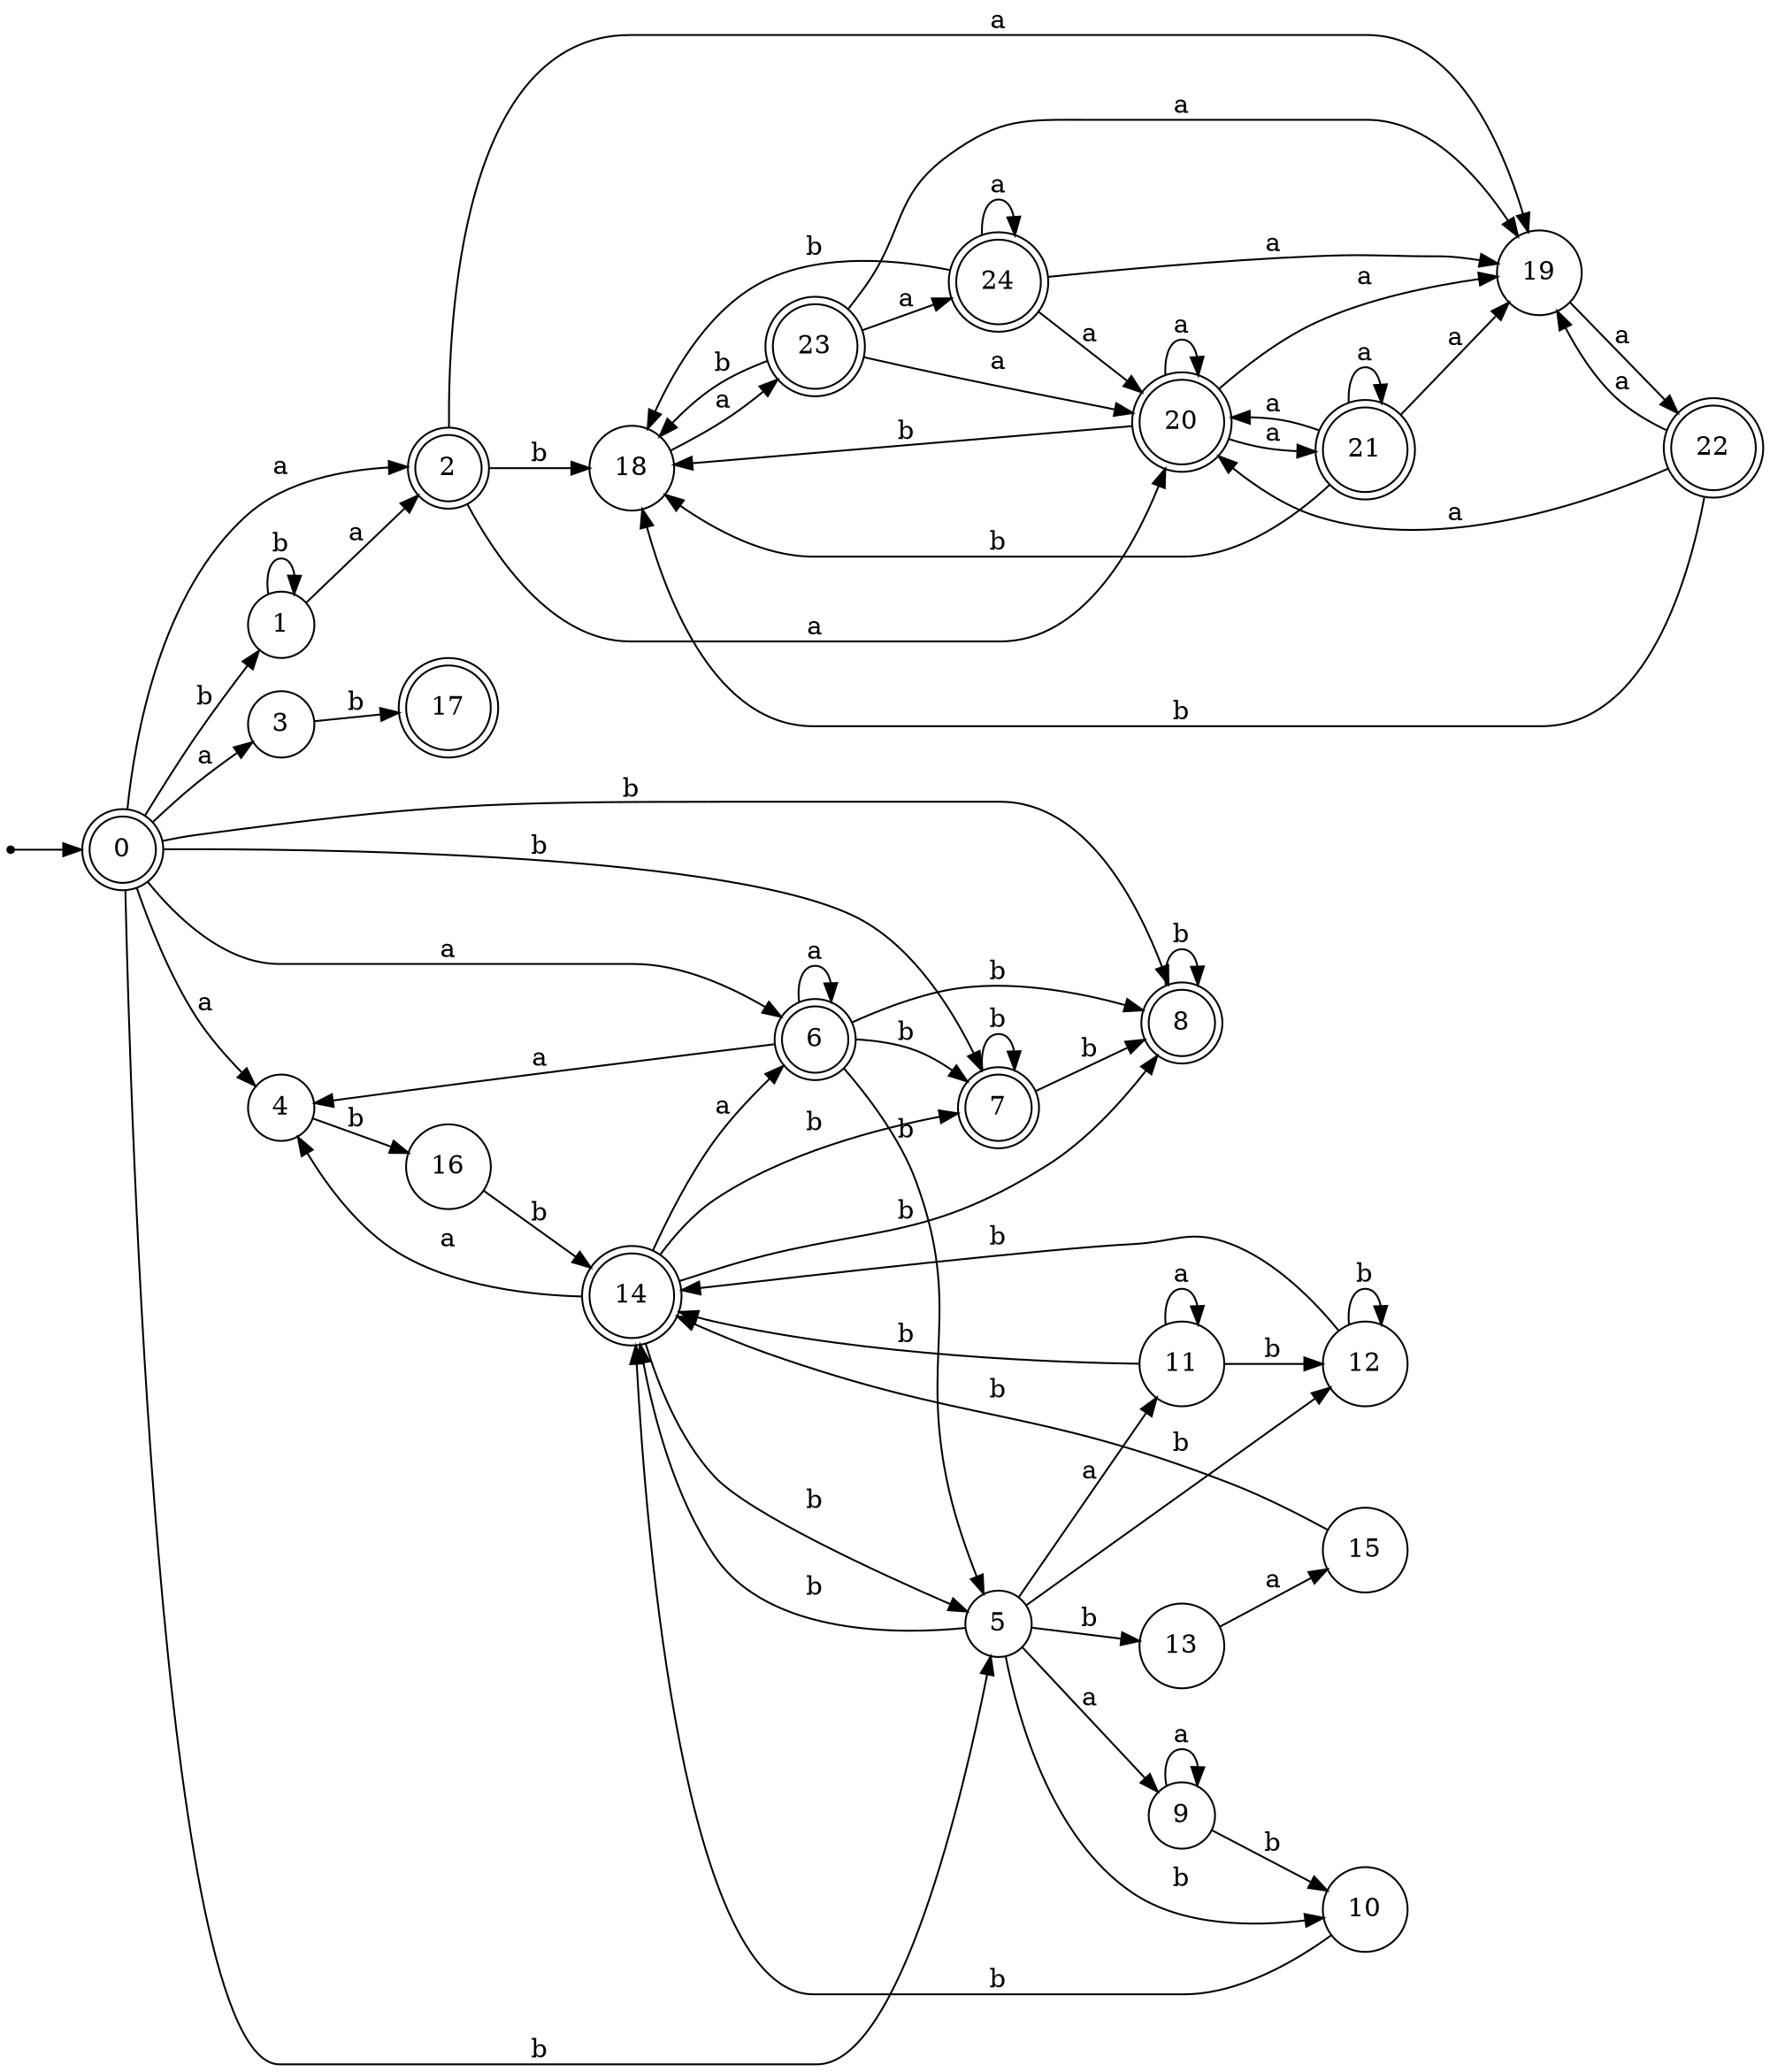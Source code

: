 digraph finite_state_machine {
rankdir=LR;
size="20,20";
node [shape = point]; "dummy0"
node [shape = doublecircle]; "0";"dummy0" -> "0";
node [shape = circle]; "1";
node [shape = doublecircle]; "2";node [shape = circle]; "3";
node [shape = circle]; "4";
node [shape = circle]; "5";
node [shape = doublecircle]; "6";node [shape = doublecircle]; "7";node [shape = doublecircle]; "8";node [shape = circle]; "9";
node [shape = circle]; "10";
node [shape = circle]; "11";
node [shape = circle]; "12";
node [shape = circle]; "13";
node [shape = doublecircle]; "14";node [shape = circle]; "15";
node [shape = circle]; "16";
node [shape = doublecircle]; "17";node [shape = circle]; "18";
node [shape = circle]; "19";
node [shape = doublecircle]; "20";node [shape = doublecircle]; "21";node [shape = doublecircle]; "22";node [shape = doublecircle]; "23";node [shape = doublecircle]; "24";"0" -> "8" [label = "b"];
 "0" -> "1" [label = "b"];
 "0" -> "5" [label = "b"];
 "0" -> "7" [label = "b"];
 "0" -> "2" [label = "a"];
 "0" -> "3" [label = "a"];
 "0" -> "4" [label = "a"];
 "0" -> "6" [label = "a"];
 "8" -> "8" [label = "b"];
 "7" -> "8" [label = "b"];
 "7" -> "7" [label = "b"];
 "6" -> "4" [label = "a"];
 "6" -> "6" [label = "a"];
 "6" -> "8" [label = "b"];
 "6" -> "5" [label = "b"];
 "6" -> "7" [label = "b"];
 "5" -> "9" [label = "a"];
 "5" -> "11" [label = "a"];
 "5" -> "10" [label = "b"];
 "5" -> "12" [label = "b"];
 "5" -> "13" [label = "b"];
 "5" -> "14" [label = "b"];
 "14" -> "4" [label = "a"];
 "14" -> "6" [label = "a"];
 "14" -> "8" [label = "b"];
 "14" -> "5" [label = "b"];
 "14" -> "7" [label = "b"];
 "13" -> "15" [label = "a"];
 "15" -> "14" [label = "b"];
 "12" -> "12" [label = "b"];
 "12" -> "14" [label = "b"];
 "11" -> "11" [label = "a"];
 "11" -> "12" [label = "b"];
 "11" -> "14" [label = "b"];
 "10" -> "14" [label = "b"];
 "9" -> "9" [label = "a"];
 "9" -> "10" [label = "b"];
 "4" -> "16" [label = "b"];
 "16" -> "14" [label = "b"];
 "3" -> "17" [label = "b"];
 "2" -> "18" [label = "b"];
 "2" -> "19" [label = "a"];
 "2" -> "20" [label = "a"];
 "20" -> "19" [label = "a"];
 "20" -> "20" [label = "a"];
 "20" -> "21" [label = "a"];
 "20" -> "18" [label = "b"];
 "21" -> "19" [label = "a"];
 "21" -> "20" [label = "a"];
 "21" -> "21" [label = "a"];
 "21" -> "18" [label = "b"];
 "19" -> "22" [label = "a"];
 "22" -> "19" [label = "a"];
 "22" -> "20" [label = "a"];
 "22" -> "18" [label = "b"];
 "18" -> "23" [label = "a"];
 "23" -> "18" [label = "b"];
 "23" -> "24" [label = "a"];
 "23" -> "19" [label = "a"];
 "23" -> "20" [label = "a"];
 "24" -> "24" [label = "a"];
 "24" -> "19" [label = "a"];
 "24" -> "20" [label = "a"];
 "24" -> "18" [label = "b"];
 "1" -> "1" [label = "b"];
 "1" -> "2" [label = "a"];
 }
